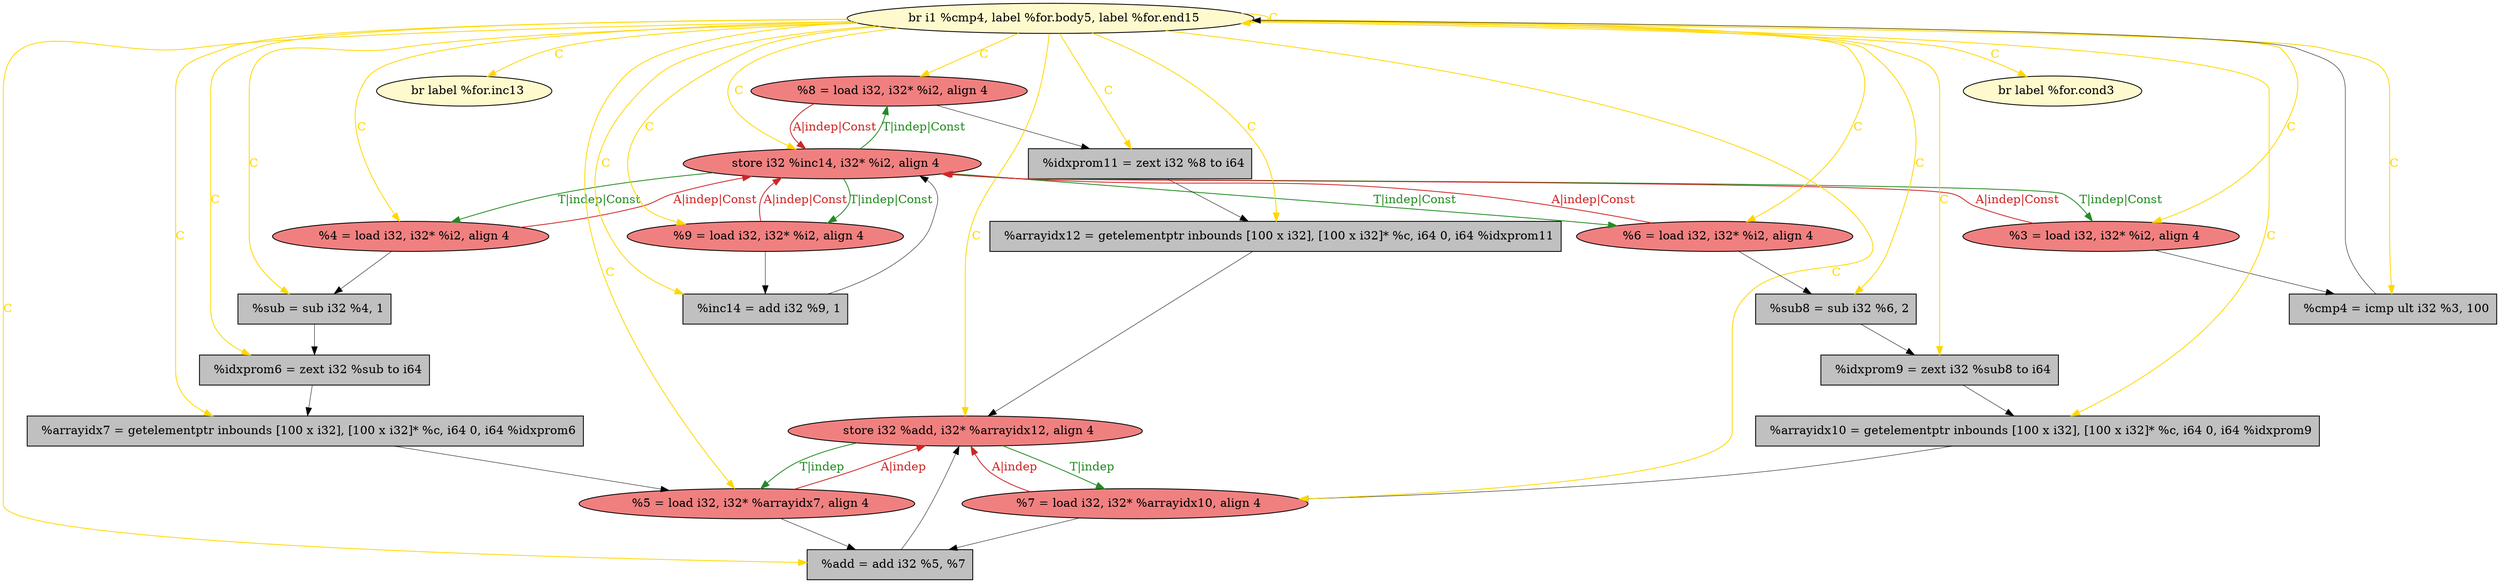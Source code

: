 
digraph G {


node316 [fillcolor=grey,label="  %arrayidx12 = getelementptr inbounds [100 x i32], [100 x i32]* %c, i64 0, i64 %idxprom11",shape=rectangle,style=filled ]
node315 [fillcolor=lightcoral,label="  %5 = load i32, i32* %arrayidx7, align 4",shape=ellipse,style=filled ]
node314 [fillcolor=grey,label="  %arrayidx10 = getelementptr inbounds [100 x i32], [100 x i32]* %c, i64 0, i64 %idxprom9",shape=rectangle,style=filled ]
node313 [fillcolor=grey,label="  %sub8 = sub i32 %6, 2",shape=rectangle,style=filled ]
node312 [fillcolor=grey,label="  %arrayidx7 = getelementptr inbounds [100 x i32], [100 x i32]* %c, i64 0, i64 %idxprom6",shape=rectangle,style=filled ]
node311 [fillcolor=lemonchiffon,label="  br label %for.inc13",shape=ellipse,style=filled ]
node310 [fillcolor=lightcoral,label="  %8 = load i32, i32* %i2, align 4",shape=ellipse,style=filled ]
node298 [fillcolor=lightcoral,label="  store i32 %inc14, i32* %i2, align 4",shape=ellipse,style=filled ]
node294 [fillcolor=grey,label="  %idxprom11 = zext i32 %8 to i64",shape=rectangle,style=filled ]
node299 [fillcolor=lightcoral,label="  %4 = load i32, i32* %i2, align 4",shape=ellipse,style=filled ]
node297 [fillcolor=grey,label="  %add = add i32 %5, %7",shape=rectangle,style=filled ]
node296 [fillcolor=lightcoral,label="  %7 = load i32, i32* %arrayidx10, align 4",shape=ellipse,style=filled ]
node295 [fillcolor=grey,label="  %idxprom9 = zext i32 %sub8 to i64",shape=rectangle,style=filled ]
node302 [fillcolor=lightcoral,label="  store i32 %add, i32* %arrayidx12, align 4",shape=ellipse,style=filled ]
node307 [fillcolor=lightcoral,label="  %3 = load i32, i32* %i2, align 4",shape=ellipse,style=filled ]
node308 [fillcolor=grey,label="  %sub = sub i32 %4, 1",shape=rectangle,style=filled ]
node303 [fillcolor=lemonchiffon,label="  br i1 %cmp4, label %for.body5, label %for.end15",shape=ellipse,style=filled ]
node309 [fillcolor=grey,label="  %cmp4 = icmp ult i32 %3, 100",shape=rectangle,style=filled ]
node304 [fillcolor=lightcoral,label="  %9 = load i32, i32* %i2, align 4",shape=ellipse,style=filled ]
node300 [fillcolor=lemonchiffon,label="  br label %for.cond3",shape=ellipse,style=filled ]
node305 [fillcolor=grey,label="  %idxprom6 = zext i32 %sub to i64",shape=rectangle,style=filled ]
node301 [fillcolor=lightcoral,label="  %6 = load i32, i32* %i2, align 4",shape=ellipse,style=filled ]
node306 [fillcolor=grey,label="  %inc14 = add i32 %9, 1",shape=rectangle,style=filled ]

node303->node304 [style=solid,color=gold,label="C",penwidth=1.0,fontcolor=gold ]
node310->node294 [style=solid,color=black,label="",penwidth=0.5,fontcolor=black ]
node298->node301 [style=solid,color=forestgreen,label="T|indep|Const",penwidth=1.0,fontcolor=forestgreen ]
node301->node313 [style=solid,color=black,label="",penwidth=0.5,fontcolor=black ]
node296->node297 [style=solid,color=black,label="",penwidth=0.5,fontcolor=black ]
node303->node298 [style=solid,color=gold,label="C",penwidth=1.0,fontcolor=gold ]
node301->node298 [style=solid,color=firebrick3,label="A|indep|Const",penwidth=1.0,fontcolor=firebrick3 ]
node310->node298 [style=solid,color=firebrick3,label="A|indep|Const",penwidth=1.0,fontcolor=firebrick3 ]
node298->node299 [style=solid,color=forestgreen,label="T|indep|Const",penwidth=1.0,fontcolor=forestgreen ]
node299->node298 [style=solid,color=firebrick3,label="A|indep|Const",penwidth=1.0,fontcolor=firebrick3 ]
node298->node310 [style=solid,color=forestgreen,label="T|indep|Const",penwidth=1.0,fontcolor=forestgreen ]
node304->node298 [style=solid,color=firebrick3,label="A|indep|Const",penwidth=1.0,fontcolor=firebrick3 ]
node298->node304 [style=solid,color=forestgreen,label="T|indep|Const",penwidth=1.0,fontcolor=forestgreen ]
node312->node315 [style=solid,color=black,label="",penwidth=0.5,fontcolor=black ]
node303->node294 [style=solid,color=gold,label="C",penwidth=1.0,fontcolor=gold ]
node308->node305 [style=solid,color=black,label="",penwidth=0.5,fontcolor=black ]
node309->node303 [style=solid,color=black,label="",penwidth=0.5,fontcolor=black ]
node303->node306 [style=solid,color=gold,label="C",penwidth=1.0,fontcolor=gold ]
node303->node299 [style=solid,color=gold,label="C",penwidth=1.0,fontcolor=gold ]
node303->node308 [style=solid,color=gold,label="C",penwidth=1.0,fontcolor=gold ]
node303->node301 [style=solid,color=gold,label="C",penwidth=1.0,fontcolor=gold ]
node303->node300 [style=solid,color=gold,label="C",penwidth=1.0,fontcolor=gold ]
node303->node307 [style=solid,color=gold,label="C",penwidth=1.0,fontcolor=gold ]
node314->node296 [style=solid,color=black,label="",penwidth=0.5,fontcolor=black ]
node303->node303 [style=solid,color=gold,label="C",penwidth=1.0,fontcolor=gold ]
node303->node309 [style=solid,color=gold,label="C",penwidth=1.0,fontcolor=gold ]
node303->node316 [style=solid,color=gold,label="C",penwidth=1.0,fontcolor=gold ]
node303->node305 [style=solid,color=gold,label="C",penwidth=1.0,fontcolor=gold ]
node303->node312 [style=solid,color=gold,label="C",penwidth=1.0,fontcolor=gold ]
node303->node295 [style=solid,color=gold,label="C",penwidth=1.0,fontcolor=gold ]
node298->node307 [style=solid,color=forestgreen,label="T|indep|Const",penwidth=1.0,fontcolor=forestgreen ]
node303->node310 [style=solid,color=gold,label="C",penwidth=1.0,fontcolor=gold ]
node302->node296 [style=solid,color=forestgreen,label="T|indep",penwidth=1.0,fontcolor=forestgreen ]
node303->node313 [style=solid,color=gold,label="C",penwidth=1.0,fontcolor=gold ]
node303->node314 [style=solid,color=gold,label="C",penwidth=1.0,fontcolor=gold ]
node297->node302 [style=solid,color=black,label="",penwidth=0.5,fontcolor=black ]
node304->node306 [style=solid,color=black,label="",penwidth=0.5,fontcolor=black ]
node313->node295 [style=solid,color=black,label="",penwidth=0.5,fontcolor=black ]
node303->node302 [style=solid,color=gold,label="C",penwidth=1.0,fontcolor=gold ]
node307->node298 [style=solid,color=firebrick3,label="A|indep|Const",penwidth=1.0,fontcolor=firebrick3 ]
node296->node302 [style=solid,color=firebrick3,label="A|indep",penwidth=1.0,fontcolor=firebrick3 ]
node305->node312 [style=solid,color=black,label="",penwidth=0.5,fontcolor=black ]
node307->node309 [style=solid,color=black,label="",penwidth=0.5,fontcolor=black ]
node302->node315 [style=solid,color=forestgreen,label="T|indep",penwidth=1.0,fontcolor=forestgreen ]
node303->node311 [style=solid,color=gold,label="C",penwidth=1.0,fontcolor=gold ]
node294->node316 [style=solid,color=black,label="",penwidth=0.5,fontcolor=black ]
node303->node315 [style=solid,color=gold,label="C",penwidth=1.0,fontcolor=gold ]
node306->node298 [style=solid,color=black,label="",penwidth=0.5,fontcolor=black ]
node299->node308 [style=solid,color=black,label="",penwidth=0.5,fontcolor=black ]
node315->node297 [style=solid,color=black,label="",penwidth=0.5,fontcolor=black ]
node316->node302 [style=solid,color=black,label="",penwidth=0.5,fontcolor=black ]
node303->node296 [style=solid,color=gold,label="C",penwidth=1.0,fontcolor=gold ]
node295->node314 [style=solid,color=black,label="",penwidth=0.5,fontcolor=black ]
node303->node297 [style=solid,color=gold,label="C",penwidth=1.0,fontcolor=gold ]
node315->node302 [style=solid,color=firebrick3,label="A|indep",penwidth=1.0,fontcolor=firebrick3 ]


}
